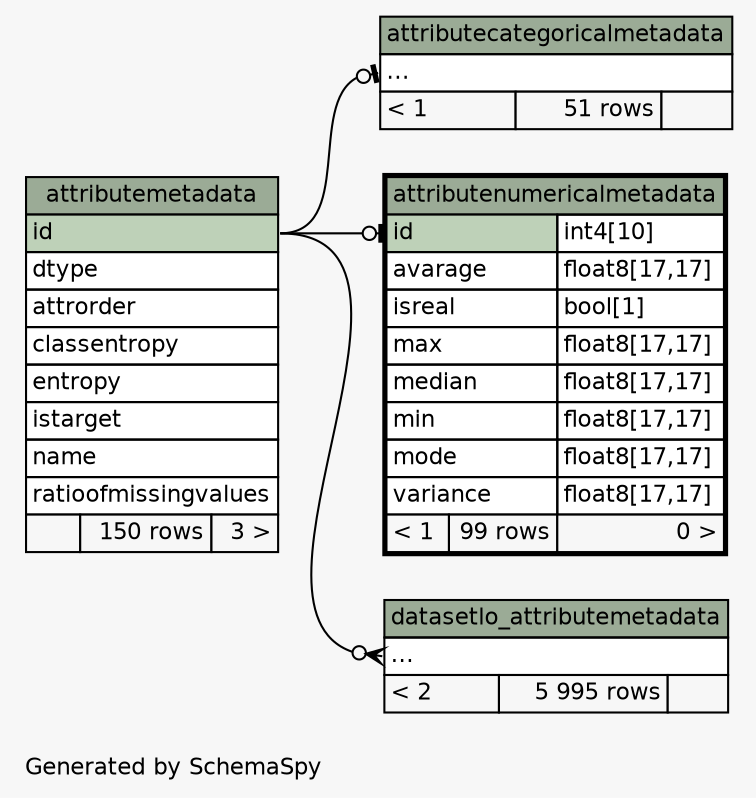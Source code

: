 // dot 2.38.0 on Mac OS X 10.9.4
// SchemaSpy rev 590
digraph "twoDegreesRelationshipsDiagram" {
  graph [
    rankdir="RL"
    bgcolor="#f7f7f7"
    label="\nGenerated by SchemaSpy"
    labeljust="l"
    nodesep="0.18"
    ranksep="0.46"
    fontname="Helvetica"
    fontsize="11"
  ];
  node [
    fontname="Helvetica"
    fontsize="11"
    shape="plaintext"
  ];
  edge [
    arrowsize="0.8"
  ];
  "attributecategoricalmetadata":"elipses":w -> "attributemetadata":"id":e [arrowhead=none dir=back arrowtail=teeodot];
  "attributenumericalmetadata":"id":w -> "attributemetadata":"id":e [arrowhead=none dir=back arrowtail=teeodot];
  "datasetlo_attributemetadata":"elipses":w -> "attributemetadata":"id":e [arrowhead=none dir=back arrowtail=crowodot];
  "attributecategoricalmetadata" [
    label=<
    <TABLE BORDER="0" CELLBORDER="1" CELLSPACING="0" BGCOLOR="#ffffff">
      <TR><TD COLSPAN="3" BGCOLOR="#9bab96" ALIGN="CENTER">attributecategoricalmetadata</TD></TR>
      <TR><TD PORT="elipses" COLSPAN="3" ALIGN="LEFT">...</TD></TR>
      <TR><TD ALIGN="LEFT" BGCOLOR="#f7f7f7">&lt; 1</TD><TD ALIGN="RIGHT" BGCOLOR="#f7f7f7">51 rows</TD><TD ALIGN="RIGHT" BGCOLOR="#f7f7f7">  </TD></TR>
    </TABLE>>
    URL="attributecategoricalmetadata.html"
    tooltip="attributecategoricalmetadata"
  ];
  "attributemetadata" [
    label=<
    <TABLE BORDER="0" CELLBORDER="1" CELLSPACING="0" BGCOLOR="#ffffff">
      <TR><TD COLSPAN="3" BGCOLOR="#9bab96" ALIGN="CENTER">attributemetadata</TD></TR>
      <TR><TD PORT="id" COLSPAN="3" BGCOLOR="#bed1b8" ALIGN="LEFT">id</TD></TR>
      <TR><TD PORT="dtype" COLSPAN="3" ALIGN="LEFT">dtype</TD></TR>
      <TR><TD PORT="attrorder" COLSPAN="3" ALIGN="LEFT">attrorder</TD></TR>
      <TR><TD PORT="classentropy" COLSPAN="3" ALIGN="LEFT">classentropy</TD></TR>
      <TR><TD PORT="entropy" COLSPAN="3" ALIGN="LEFT">entropy</TD></TR>
      <TR><TD PORT="istarget" COLSPAN="3" ALIGN="LEFT">istarget</TD></TR>
      <TR><TD PORT="name" COLSPAN="3" ALIGN="LEFT">name</TD></TR>
      <TR><TD PORT="ratioofmissingvalues" COLSPAN="3" ALIGN="LEFT">ratioofmissingvalues</TD></TR>
      <TR><TD ALIGN="LEFT" BGCOLOR="#f7f7f7">  </TD><TD ALIGN="RIGHT" BGCOLOR="#f7f7f7">150 rows</TD><TD ALIGN="RIGHT" BGCOLOR="#f7f7f7">3 &gt;</TD></TR>
    </TABLE>>
    URL="attributemetadata.html"
    tooltip="attributemetadata"
  ];
  "attributenumericalmetadata" [
    label=<
    <TABLE BORDER="2" CELLBORDER="1" CELLSPACING="0" BGCOLOR="#ffffff">
      <TR><TD COLSPAN="3" BGCOLOR="#9bab96" ALIGN="CENTER">attributenumericalmetadata</TD></TR>
      <TR><TD PORT="id" COLSPAN="2" BGCOLOR="#bed1b8" ALIGN="LEFT">id</TD><TD PORT="id.type" ALIGN="LEFT">int4[10]</TD></TR>
      <TR><TD PORT="avarage" COLSPAN="2" ALIGN="LEFT">avarage</TD><TD PORT="avarage.type" ALIGN="LEFT">float8[17,17]</TD></TR>
      <TR><TD PORT="isreal" COLSPAN="2" ALIGN="LEFT">isreal</TD><TD PORT="isreal.type" ALIGN="LEFT">bool[1]</TD></TR>
      <TR><TD PORT="max" COLSPAN="2" ALIGN="LEFT">max</TD><TD PORT="max.type" ALIGN="LEFT">float8[17,17]</TD></TR>
      <TR><TD PORT="median" COLSPAN="2" ALIGN="LEFT">median</TD><TD PORT="median.type" ALIGN="LEFT">float8[17,17]</TD></TR>
      <TR><TD PORT="min" COLSPAN="2" ALIGN="LEFT">min</TD><TD PORT="min.type" ALIGN="LEFT">float8[17,17]</TD></TR>
      <TR><TD PORT="mode" COLSPAN="2" ALIGN="LEFT">mode</TD><TD PORT="mode.type" ALIGN="LEFT">float8[17,17]</TD></TR>
      <TR><TD PORT="variance" COLSPAN="2" ALIGN="LEFT">variance</TD><TD PORT="variance.type" ALIGN="LEFT">float8[17,17]</TD></TR>
      <TR><TD ALIGN="LEFT" BGCOLOR="#f7f7f7">&lt; 1</TD><TD ALIGN="RIGHT" BGCOLOR="#f7f7f7">99 rows</TD><TD ALIGN="RIGHT" BGCOLOR="#f7f7f7">0 &gt;</TD></TR>
    </TABLE>>
    URL="attributenumericalmetadata.html"
    tooltip="attributenumericalmetadata"
  ];
  "datasetlo_attributemetadata" [
    label=<
    <TABLE BORDER="0" CELLBORDER="1" CELLSPACING="0" BGCOLOR="#ffffff">
      <TR><TD COLSPAN="3" BGCOLOR="#9bab96" ALIGN="CENTER">datasetlo_attributemetadata</TD></TR>
      <TR><TD PORT="elipses" COLSPAN="3" ALIGN="LEFT">...</TD></TR>
      <TR><TD ALIGN="LEFT" BGCOLOR="#f7f7f7">&lt; 2</TD><TD ALIGN="RIGHT" BGCOLOR="#f7f7f7">5 995 rows</TD><TD ALIGN="RIGHT" BGCOLOR="#f7f7f7">  </TD></TR>
    </TABLE>>
    URL="datasetlo_attributemetadata.html"
    tooltip="datasetlo_attributemetadata"
  ];
}
